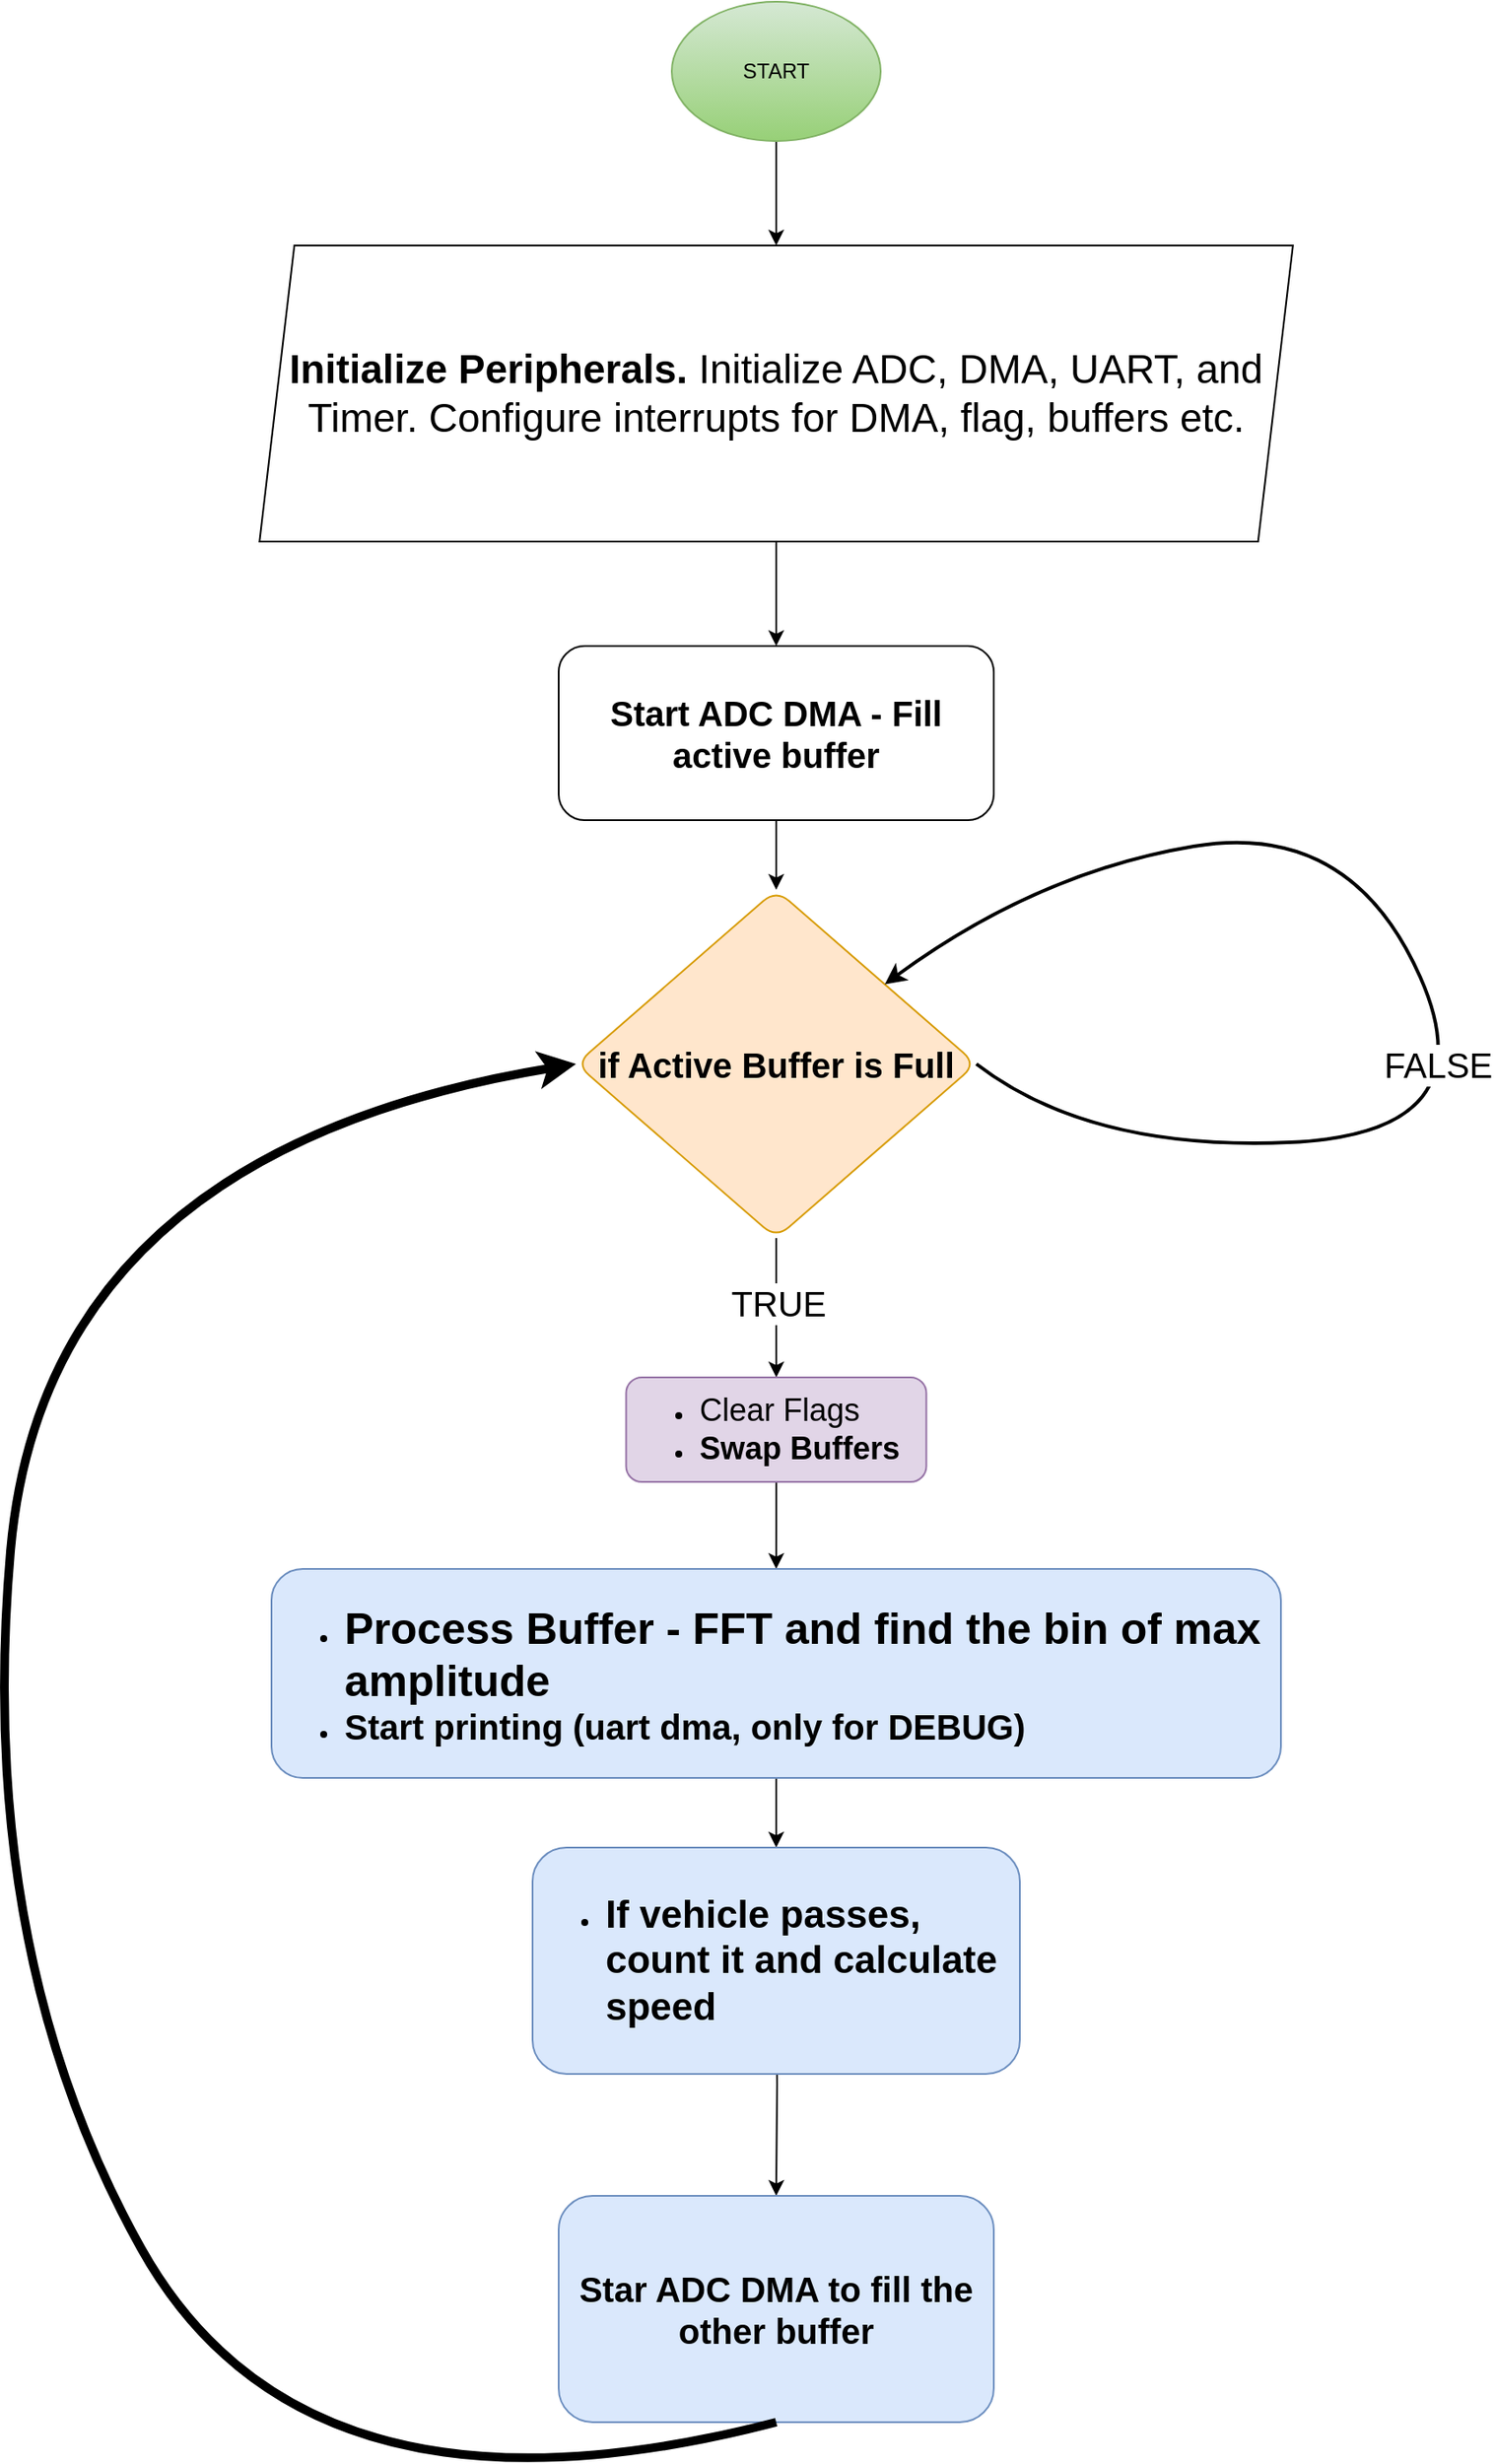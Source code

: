 <mxfile version="25.0.3">
  <diagram name="Page-1" id="k_BvVta1esRCgkBy5qOW">
    <mxGraphModel dx="3718" dy="1544" grid="1" gridSize="10" guides="1" tooltips="1" connect="1" arrows="1" fold="1" page="1" pageScale="1" pageWidth="850" pageHeight="1100" background="none" math="0" shadow="0">
      <root>
        <mxCell id="0" />
        <mxCell id="1" parent="0" />
        <mxCell id="ClMVa5LSUmE7PCBOvppx-3" value="" style="edgeStyle=orthogonalEdgeStyle;rounded=0;orthogonalLoop=1;jettySize=auto;html=1;" edge="1" parent="1" source="ClMVa5LSUmE7PCBOvppx-1" target="ClMVa5LSUmE7PCBOvppx-2">
          <mxGeometry relative="1" as="geometry" />
        </mxCell>
        <mxCell id="ClMVa5LSUmE7PCBOvppx-1" value="START" style="ellipse;whiteSpace=wrap;html=1;fillColor=#d5e8d4;strokeColor=#82b366;gradientColor=#97d077;" vertex="1" parent="1">
          <mxGeometry x="380" y="70" width="120" height="80" as="geometry" />
        </mxCell>
        <mxCell id="ClMVa5LSUmE7PCBOvppx-5" value="" style="edgeStyle=orthogonalEdgeStyle;rounded=0;orthogonalLoop=1;jettySize=auto;html=1;" edge="1" parent="1" source="ClMVa5LSUmE7PCBOvppx-2" target="ClMVa5LSUmE7PCBOvppx-4">
          <mxGeometry relative="1" as="geometry" />
        </mxCell>
        <mxCell id="ClMVa5LSUmE7PCBOvppx-2" value="&lt;p data-pm-slice=&quot;1 1 []&quot;&gt;&lt;font style=&quot;font-size: 23px;&quot;&gt;&lt;strong style=&quot;&quot;&gt;Initialize Peripherals.&amp;nbsp;&lt;/strong&gt;&lt;span style=&quot;background-color: initial;&quot;&gt;Initialize ADC, DMA, UART, and Timer. Configure interrupts for DMA, flag, buffers etc.&lt;/span&gt;&lt;/font&gt;&lt;span style=&quot;color: rgba(0, 0, 0, 0); font-family: monospace; font-size: 0px; text-align: start; text-wrap-mode: nowrap; background-color: initial;&quot;&gt;%3CmxGraphModel%3E%3Croot%3E%3CmxCell%20id%3D%220%22%2F%3E%3CmxCell%20id%3D%221%22%20parent%3D%220%22%2F%3E%3CmxCell%20id%3D%222%22%20value%3D%22%26%2310%3B%26lt%3Bul%20data-pm-slice%3D%26quot%3B3%203%20%5B%5D%26quot%3B%20data-spread%3D%26quot%3Bfalse%26quot%3B%26gt%3B%26lt%3Bli%26gt%3B%26lt%3Bp%26gt%3B%26lt%3Bspan%26gt%3BAllocate%20memory%20for%20ping-pong%20buffers%20(%26lt%3B%2Fspan%26gt%3B%26lt%3Bcode%26gt%3B%26lt%3Bspan%26gt%3Bbuffer1%26lt%3B%2Fspan%26gt%3B%26lt%3B%2Fcode%26gt%3B%26lt%3Bspan%26gt%3B%20and%20%26lt%3B%2Fspan%26gt%3B%26lt%3Bcode%26gt%3B%26lt%3Bspan%26gt%3Bbuffer2%26lt%3B%2Fspan%26gt%3B%26lt%3B%2Fcode%26gt%3B%26lt%3Bspan%26gt%3B).%26lt%3B%2Fspan%26gt%3B%26lt%3B%2Fp%26gt%3B%26lt%3B%2Fli%26gt%3B%26lt%3Bli%26gt%3B%26lt%3Bp%26gt%3B%26lt%3Bspan%26gt%3BConfigure%20interrupts%20for%20DMA%20and%20UART.%26lt%3B%2Fspan%26gt%3B%26lt%3B%2Fp%26gt%3B%26lt%3B%2Fli%26gt%3B%26lt%3B%2Ful%26gt%3B%26%2310%3B%26%2310%3B%22%20style%3D%22shape%3Dparallelogram%3Bperimeter%3DparallelogramPerimeter%3BwhiteSpace%3Dwrap%3Bhtml%3D1%3BfixedSize%3D1%3B%22%20vertex%3D%221%22%20parent%3D%221%22%3E%3CmxGeometry%20x%3D%22225%22%20y%3D%22220%22%20width%3D%22430%22%20height%3D%22130%22%20as%3D%22geometry%22%2F%3E%3C%2FmxCell%3E%3C%2Froot%3E%3C%2FmxGraphModel%3E&lt;/span&gt;&lt;/p&gt;" style="shape=parallelogram;perimeter=parallelogramPerimeter;whiteSpace=wrap;html=1;fixedSize=1;" vertex="1" parent="1">
          <mxGeometry x="143.13" y="210" width="593.75" height="170" as="geometry" />
        </mxCell>
        <mxCell id="ClMVa5LSUmE7PCBOvppx-11" value="" style="edgeStyle=orthogonalEdgeStyle;rounded=0;orthogonalLoop=1;jettySize=auto;html=1;" edge="1" parent="1" source="ClMVa5LSUmE7PCBOvppx-4" target="ClMVa5LSUmE7PCBOvppx-10">
          <mxGeometry relative="1" as="geometry" />
        </mxCell>
        <mxCell id="ClMVa5LSUmE7PCBOvppx-4" value="&lt;p data-pm-slice=&quot;1 1 []&quot;&gt;&lt;strong&gt;&lt;font style=&quot;font-size: 20px;&quot;&gt;Start ADC DMA - Fill active buffer&lt;/font&gt;&lt;/strong&gt;&lt;/p&gt;" style="rounded=1;whiteSpace=wrap;html=1;" vertex="1" parent="1">
          <mxGeometry x="315" y="440" width="250" height="100" as="geometry" />
        </mxCell>
        <mxCell id="ClMVa5LSUmE7PCBOvppx-15" value="" style="edgeStyle=orthogonalEdgeStyle;rounded=0;orthogonalLoop=1;jettySize=auto;html=1;" edge="1" parent="1" source="ClMVa5LSUmE7PCBOvppx-10" target="ClMVa5LSUmE7PCBOvppx-14">
          <mxGeometry relative="1" as="geometry" />
        </mxCell>
        <mxCell id="ClMVa5LSUmE7PCBOvppx-16" value="&lt;font style=&quot;font-size: 20px;&quot;&gt;TRUE&lt;/font&gt;" style="edgeLabel;html=1;align=center;verticalAlign=middle;resizable=0;points=[];" vertex="1" connectable="0" parent="ClMVa5LSUmE7PCBOvppx-15">
          <mxGeometry x="-0.078" y="1" relative="1" as="geometry">
            <mxPoint as="offset" />
          </mxGeometry>
        </mxCell>
        <mxCell id="ClMVa5LSUmE7PCBOvppx-10" value="&lt;font style=&quot;font-size: 20px;&quot;&gt;&lt;b&gt;if Active Buffer is Full&lt;/b&gt;&lt;/font&gt;" style="rhombus;whiteSpace=wrap;html=1;rounded=1;fillColor=#ffe6cc;strokeColor=#d79b00;" vertex="1" parent="1">
          <mxGeometry x="325" y="580" width="230" height="200" as="geometry" />
        </mxCell>
        <mxCell id="ClMVa5LSUmE7PCBOvppx-12" value="" style="curved=1;endArrow=classic;html=1;rounded=0;exitX=1;exitY=0.5;exitDx=0;exitDy=0;strokeWidth=2;" edge="1" parent="1" source="ClMVa5LSUmE7PCBOvppx-10" target="ClMVa5LSUmE7PCBOvppx-10">
          <mxGeometry width="50" height="50" relative="1" as="geometry">
            <mxPoint x="630" y="710" as="sourcePoint" />
            <mxPoint x="680" y="665" as="targetPoint" />
            <Array as="points">
              <mxPoint x="620" y="730" />
              <mxPoint x="850" y="720" />
              <mxPoint x="770" y="540" />
              <mxPoint x="590" y="570" />
            </Array>
          </mxGeometry>
        </mxCell>
        <mxCell id="ClMVa5LSUmE7PCBOvppx-13" value="&lt;font style=&quot;font-size: 20px;&quot;&gt;FALSE&lt;/font&gt;" style="edgeLabel;html=1;align=center;verticalAlign=middle;resizable=0;points=[];" vertex="1" connectable="0" parent="ClMVa5LSUmE7PCBOvppx-12">
          <mxGeometry x="0.131" relative="1" as="geometry">
            <mxPoint x="27" y="88" as="offset" />
          </mxGeometry>
        </mxCell>
        <mxCell id="ClMVa5LSUmE7PCBOvppx-19" value="" style="edgeStyle=orthogonalEdgeStyle;rounded=0;orthogonalLoop=1;jettySize=auto;html=1;" edge="1" parent="1" source="ClMVa5LSUmE7PCBOvppx-14" target="ClMVa5LSUmE7PCBOvppx-17">
          <mxGeometry relative="1" as="geometry" />
        </mxCell>
        <mxCell id="ClMVa5LSUmE7PCBOvppx-14" value="&lt;ul&gt;&lt;li&gt;&lt;font style=&quot;font-size: 18px;&quot;&gt;Clear Flags&lt;/font&gt;&lt;/li&gt;&lt;li&gt;&lt;font style=&quot;font-size: 18px;&quot;&gt;&lt;b style=&quot;&quot;&gt;Swap Buffers&lt;/b&gt;&lt;/font&gt;&lt;/li&gt;&lt;/ul&gt;" style="rounded=1;whiteSpace=wrap;html=1;align=left;fillColor=#e1d5e7;strokeColor=#9673a6;" vertex="1" parent="1">
          <mxGeometry x="353.75" y="860" width="172.5" height="60" as="geometry" />
        </mxCell>
        <mxCell id="ClMVa5LSUmE7PCBOvppx-21" value="" style="edgeStyle=orthogonalEdgeStyle;rounded=0;orthogonalLoop=1;jettySize=auto;html=1;" edge="1" parent="1" target="ClMVa5LSUmE7PCBOvppx-20">
          <mxGeometry relative="1" as="geometry">
            <mxPoint x="440" y="1200" as="sourcePoint" />
          </mxGeometry>
        </mxCell>
        <mxCell id="ClMVa5LSUmE7PCBOvppx-28" value="" style="edgeStyle=orthogonalEdgeStyle;rounded=0;orthogonalLoop=1;jettySize=auto;html=1;" edge="1" parent="1" source="ClMVa5LSUmE7PCBOvppx-17" target="ClMVa5LSUmE7PCBOvppx-27">
          <mxGeometry relative="1" as="geometry" />
        </mxCell>
        <mxCell id="ClMVa5LSUmE7PCBOvppx-17" value="&lt;ul&gt;&lt;li&gt;&lt;font style=&quot;font-size: 25px;&quot;&gt;&lt;b style=&quot;&quot;&gt;Process Buffer - FFT and find the bin of max amplitude&amp;nbsp;&lt;/b&gt;&lt;/font&gt;&lt;/li&gt;&lt;li&gt;&lt;font style=&quot;font-size: 20px;&quot;&gt;&lt;b&gt;Start printing (uart dma, only for DEBUG)&lt;/b&gt;&lt;/font&gt;&lt;/li&gt;&lt;/ul&gt;" style="rounded=1;whiteSpace=wrap;html=1;align=left;fillColor=#dae8fc;strokeColor=#6c8ebf;" vertex="1" parent="1">
          <mxGeometry x="150" y="970" width="580" height="120" as="geometry" />
        </mxCell>
        <mxCell id="ClMVa5LSUmE7PCBOvppx-20" value="&lt;font style=&quot;font-size: 20px;&quot;&gt;&lt;b&gt;Star ADC DMA to fill the other buffer&lt;/b&gt;&lt;/font&gt;" style="rounded=1;whiteSpace=wrap;html=1;align=center;fillColor=#dae8fc;strokeColor=#6c8ebf;" vertex="1" parent="1">
          <mxGeometry x="315" y="1330" width="250" height="130" as="geometry" />
        </mxCell>
        <mxCell id="ClMVa5LSUmE7PCBOvppx-26" value="" style="curved=1;endArrow=classic;html=1;rounded=0;exitX=0.5;exitY=1;exitDx=0;exitDy=0;entryX=0;entryY=0.5;entryDx=0;entryDy=0;strokeWidth=5;" edge="1" parent="1" source="ClMVa5LSUmE7PCBOvppx-20" target="ClMVa5LSUmE7PCBOvppx-10">
          <mxGeometry width="50" height="50" relative="1" as="geometry">
            <mxPoint x="80" y="1110" as="sourcePoint" />
            <mxPoint x="120" y="930" as="targetPoint" />
            <Array as="points">
              <mxPoint x="170" y="1530" />
              <mxPoint x="-20" y="1190" />
              <mxPoint x="20" y="730" />
            </Array>
          </mxGeometry>
        </mxCell>
        <mxCell id="ClMVa5LSUmE7PCBOvppx-27" value="&lt;ul&gt;&lt;li&gt;&lt;b style=&quot;&quot;&gt;&lt;font style=&quot;font-size: 22px;&quot;&gt;If vehicle passes, count it and calculate speed&lt;/font&gt;&lt;/b&gt;&lt;/li&gt;&lt;/ul&gt;" style="rounded=1;whiteSpace=wrap;html=1;align=left;fillColor=#dae8fc;strokeColor=#6c8ebf;" vertex="1" parent="1">
          <mxGeometry x="300" y="1130" width="280" height="130" as="geometry" />
        </mxCell>
      </root>
    </mxGraphModel>
  </diagram>
</mxfile>
